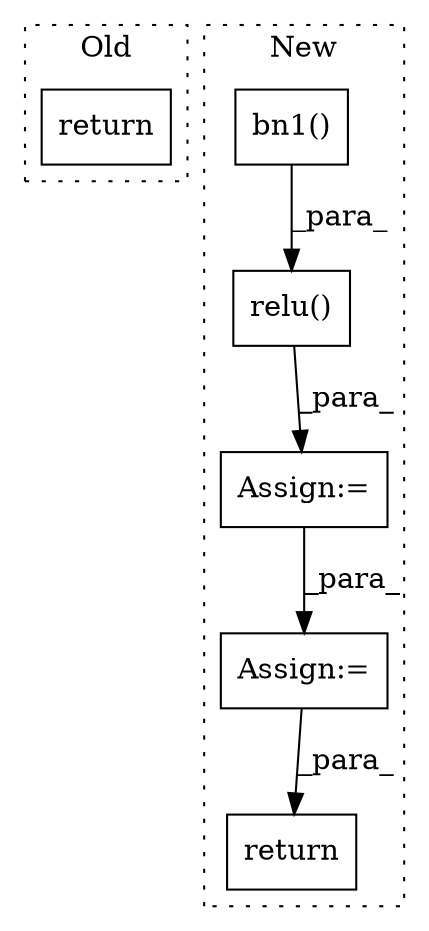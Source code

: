 digraph G {
subgraph cluster0 {
1 [label="return" a="93" s="13063" l="7" shape="box"];
label = "Old";
style="dotted";
}
subgraph cluster1 {
2 [label="bn1()" a="75" s="13108,13121" l="9,1" shape="box"];
3 [label="Assign:=" a="68" s="13135" l="3" shape="box"];
4 [label="Assign:=" a="68" s="13300" l="3" shape="box"];
5 [label="return" a="93" s="13402" l="7" shape="box"];
6 [label="relu()" a="75" s="13138,13152" l="10,1" shape="box"];
label = "New";
style="dotted";
}
2 -> 6 [label="_para_"];
3 -> 4 [label="_para_"];
4 -> 5 [label="_para_"];
6 -> 3 [label="_para_"];
}